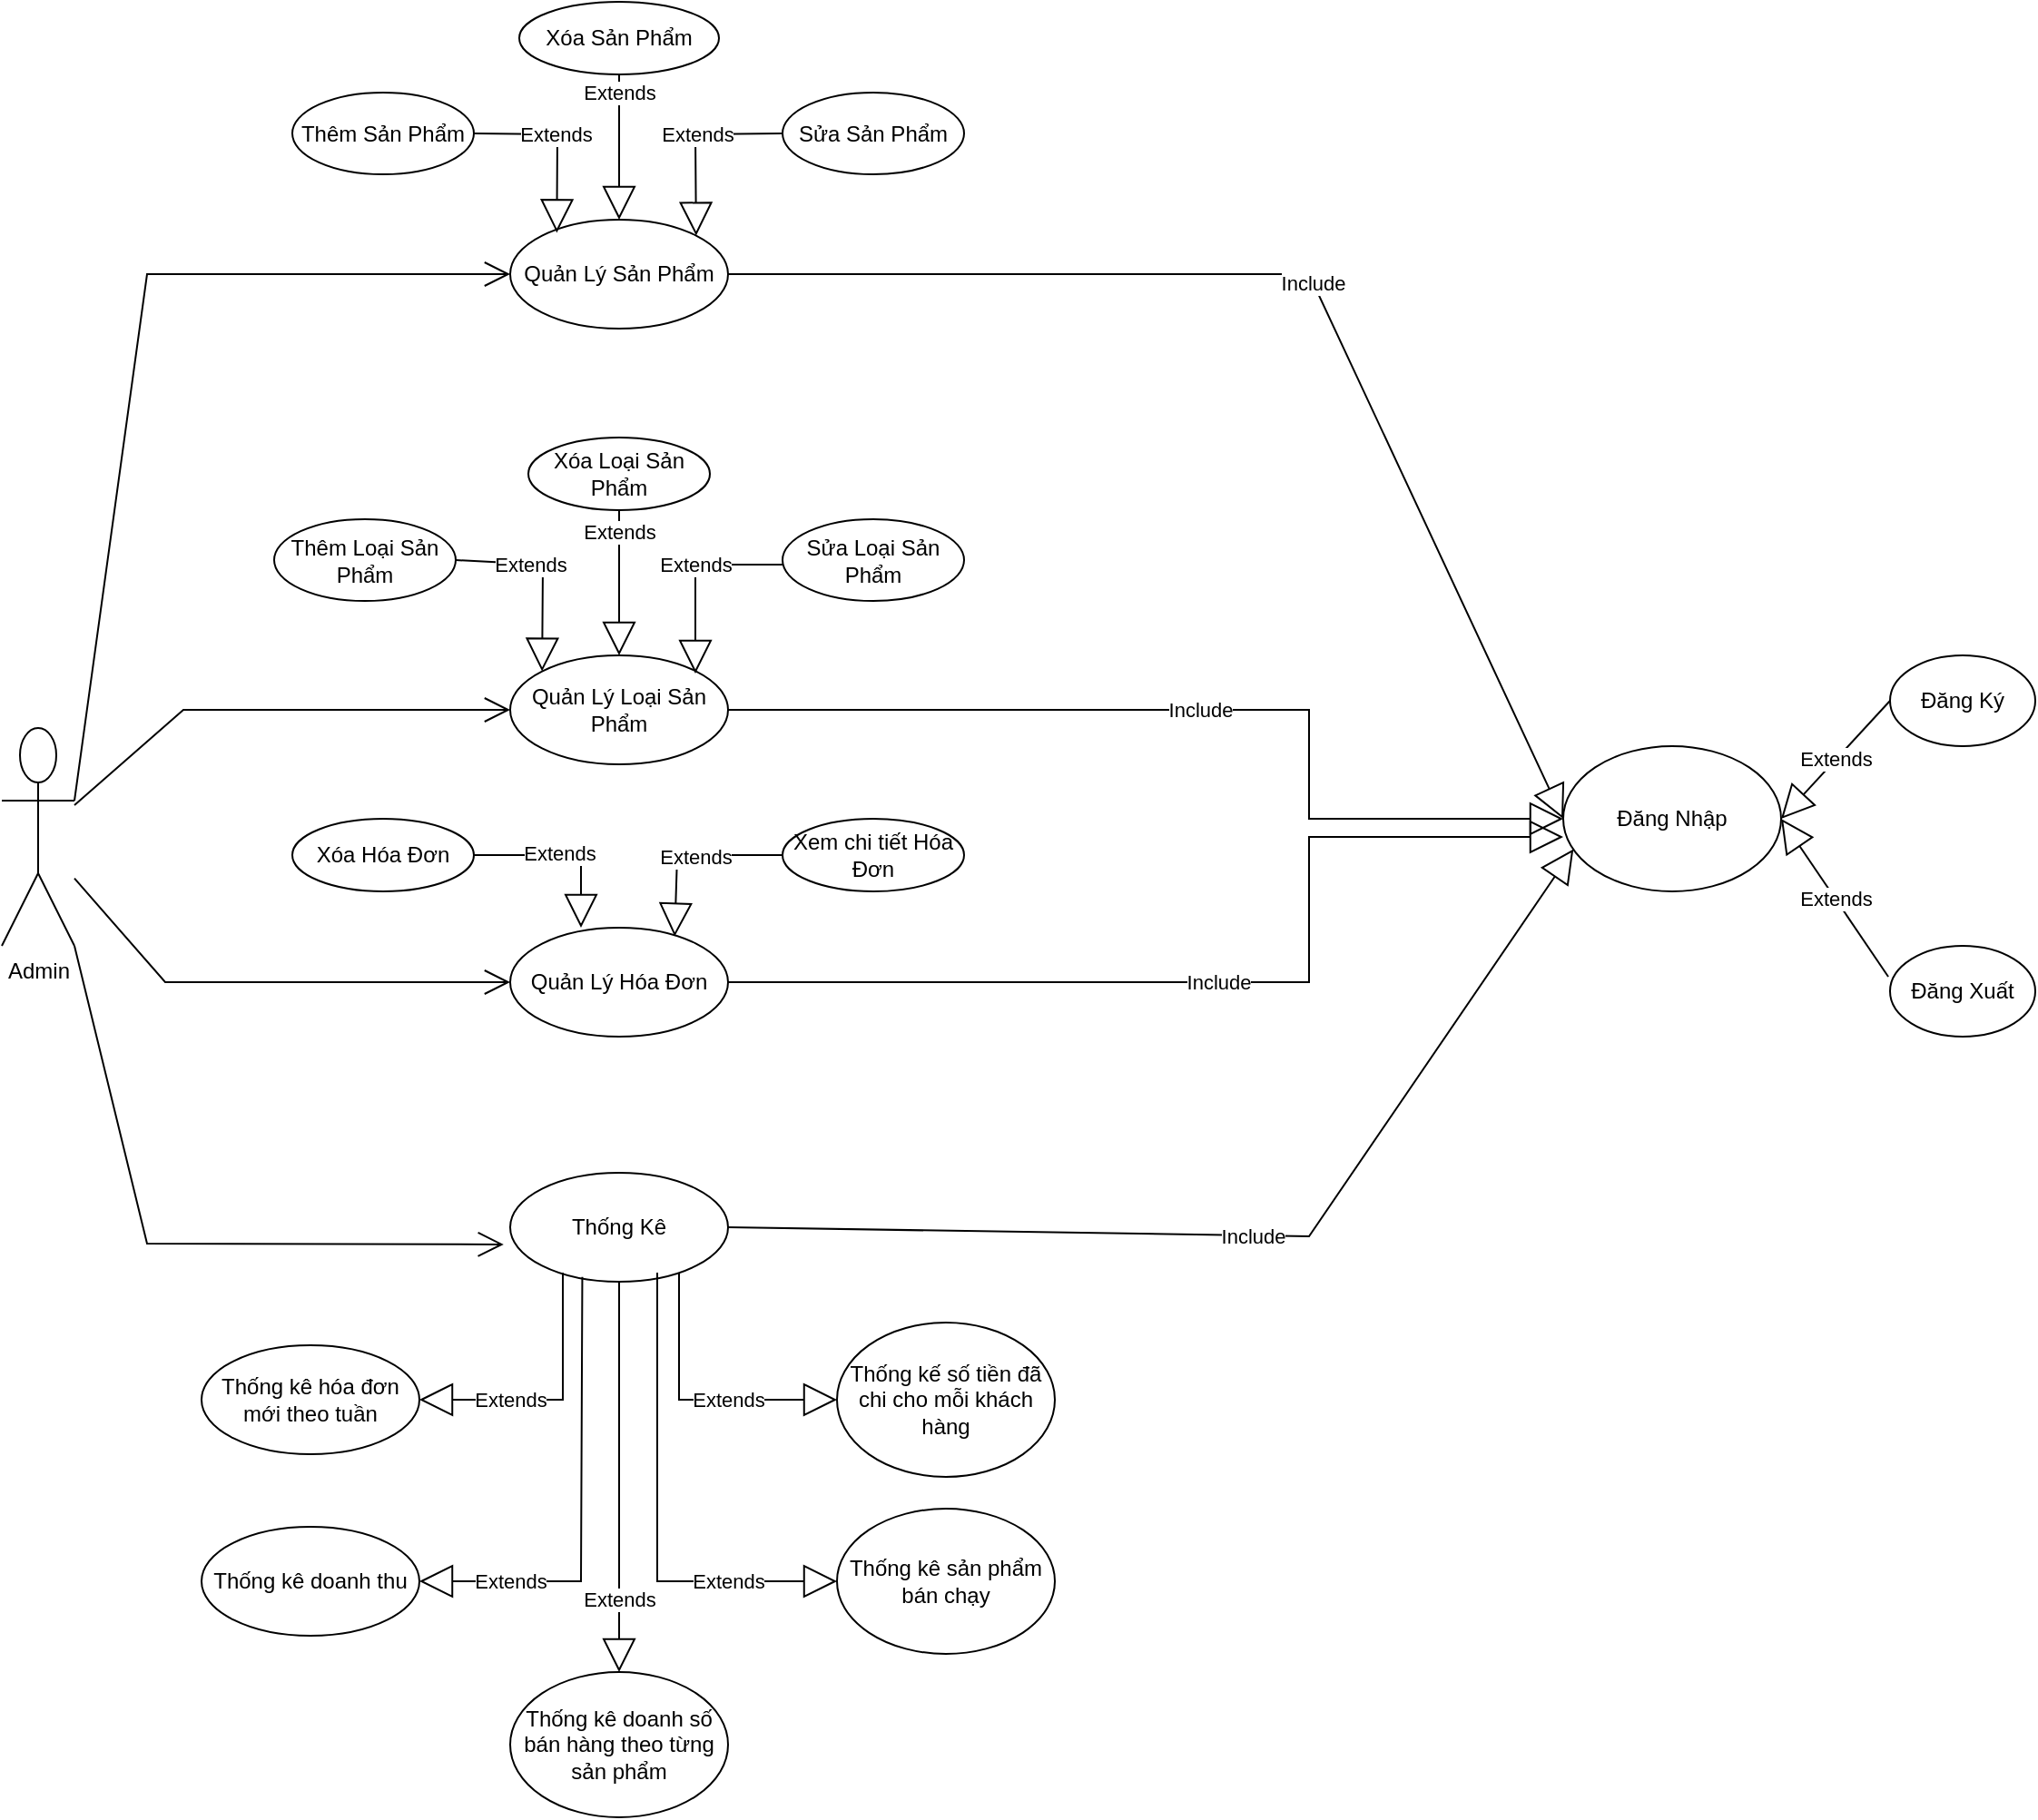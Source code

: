 <mxfile version="15.9.4" type="github" pages="2">
  <diagram id="HaQmwH3HXjexHFU-qfym" name="Admin">
    <mxGraphModel dx="2415" dy="2344" grid="1" gridSize="10" guides="1" tooltips="1" connect="1" arrows="1" fold="1" page="1" pageScale="1" pageWidth="827" pageHeight="1169" math="0" shadow="0">
      <root>
        <mxCell id="0" />
        <mxCell id="1" parent="0" />
        <mxCell id="2sSeKBzKPZfeEy6mwuEM-1" value="Admin" style="shape=umlActor;verticalLabelPosition=bottom;verticalAlign=top;html=1;outlineConnect=0;" vertex="1" parent="1">
          <mxGeometry x="50" y="290" width="40" height="120" as="geometry" />
        </mxCell>
        <mxCell id="2sSeKBzKPZfeEy6mwuEM-2" value="Quản Lý Sản Phẩm" style="ellipse;whiteSpace=wrap;html=1;" vertex="1" parent="1">
          <mxGeometry x="330" y="10" width="120" height="60" as="geometry" />
        </mxCell>
        <mxCell id="2sSeKBzKPZfeEy6mwuEM-3" value="Xóa Sản Phẩm" style="ellipse;whiteSpace=wrap;html=1;" vertex="1" parent="1">
          <mxGeometry x="335" y="-110" width="110" height="40" as="geometry" />
        </mxCell>
        <mxCell id="2sSeKBzKPZfeEy6mwuEM-4" value="Extends" style="endArrow=block;endSize=16;endFill=0;html=1;rounded=0;exitX=0.5;exitY=1;exitDx=0;exitDy=0;entryX=0.5;entryY=0;entryDx=0;entryDy=0;" edge="1" parent="1" source="2sSeKBzKPZfeEy6mwuEM-3" target="2sSeKBzKPZfeEy6mwuEM-2">
          <mxGeometry x="-0.75" width="160" relative="1" as="geometry">
            <mxPoint x="460" y="110" as="sourcePoint" />
            <mxPoint x="620" y="110" as="targetPoint" />
            <mxPoint as="offset" />
          </mxGeometry>
        </mxCell>
        <mxCell id="2sSeKBzKPZfeEy6mwuEM-5" value="Quản Lý Loại Sản Phẩm" style="ellipse;whiteSpace=wrap;html=1;" vertex="1" parent="1">
          <mxGeometry x="330" y="250" width="120" height="60" as="geometry" />
        </mxCell>
        <mxCell id="2sSeKBzKPZfeEy6mwuEM-6" value="Sửa Loại Sản Phẩm" style="ellipse;whiteSpace=wrap;html=1;" vertex="1" parent="1">
          <mxGeometry x="480" y="175" width="100" height="45" as="geometry" />
        </mxCell>
        <mxCell id="2sSeKBzKPZfeEy6mwuEM-7" value="Extends" style="endArrow=block;endSize=16;endFill=0;html=1;rounded=0;" edge="1" parent="1">
          <mxGeometry x="-0.111" width="160" relative="1" as="geometry">
            <mxPoint x="480" y="200" as="sourcePoint" />
            <mxPoint x="432" y="260" as="targetPoint" />
            <Array as="points">
              <mxPoint x="432" y="200" />
            </Array>
            <mxPoint as="offset" />
          </mxGeometry>
        </mxCell>
        <mxCell id="2sSeKBzKPZfeEy6mwuEM-8" value="Thêm Loại Sản Phẩm" style="ellipse;whiteSpace=wrap;html=1;" vertex="1" parent="1">
          <mxGeometry x="200" y="175" width="100" height="45" as="geometry" />
        </mxCell>
        <mxCell id="2sSeKBzKPZfeEy6mwuEM-9" value="Extends" style="endArrow=block;endSize=16;endFill=0;html=1;rounded=0;exitX=1;exitY=0.5;exitDx=0;exitDy=0;entryX=0;entryY=0;entryDx=0;entryDy=0;" edge="1" parent="1" source="2sSeKBzKPZfeEy6mwuEM-8" target="2sSeKBzKPZfeEy6mwuEM-5">
          <mxGeometry x="-0.223" width="160" relative="1" as="geometry">
            <mxPoint x="460" y="350" as="sourcePoint" />
            <mxPoint x="347.574" y="261.716" as="targetPoint" />
            <Array as="points">
              <mxPoint x="348" y="200" />
            </Array>
            <mxPoint as="offset" />
          </mxGeometry>
        </mxCell>
        <mxCell id="2sSeKBzKPZfeEy6mwuEM-10" value="Xóa Loại Sản Phẩm" style="ellipse;whiteSpace=wrap;html=1;" vertex="1" parent="1">
          <mxGeometry x="340" y="130" width="100" height="40" as="geometry" />
        </mxCell>
        <mxCell id="2sSeKBzKPZfeEy6mwuEM-11" value="Extends" style="endArrow=block;endSize=16;endFill=0;html=1;rounded=0;exitX=0.5;exitY=1;exitDx=0;exitDy=0;" edge="1" parent="1" source="2sSeKBzKPZfeEy6mwuEM-10">
          <mxGeometry x="-0.714" width="160" relative="1" as="geometry">
            <mxPoint x="460" y="400" as="sourcePoint" />
            <mxPoint x="390" y="250" as="targetPoint" />
            <mxPoint as="offset" />
          </mxGeometry>
        </mxCell>
        <mxCell id="2sSeKBzKPZfeEy6mwuEM-12" value="Extends" style="endArrow=block;endSize=16;endFill=0;html=1;rounded=0;exitX=1;exitY=0.5;exitDx=0;exitDy=0;entryX=0.214;entryY=0.12;entryDx=0;entryDy=0;entryPerimeter=0;" edge="1" parent="1" source="2sSeKBzKPZfeEy6mwuEM-13" target="2sSeKBzKPZfeEy6mwuEM-2">
          <mxGeometry x="-0.088" width="160" relative="1" as="geometry">
            <mxPoint x="460" y="105" as="sourcePoint" />
            <mxPoint x="347.574" y="13.787" as="targetPoint" />
            <Array as="points">
              <mxPoint x="356" y="-37" />
            </Array>
            <mxPoint as="offset" />
          </mxGeometry>
        </mxCell>
        <mxCell id="2sSeKBzKPZfeEy6mwuEM-13" value="Thêm Sản Phẩm" style="ellipse;whiteSpace=wrap;html=1;" vertex="1" parent="1">
          <mxGeometry x="210" y="-60" width="100" height="45" as="geometry" />
        </mxCell>
        <mxCell id="2sSeKBzKPZfeEy6mwuEM-14" value="Extends" style="endArrow=block;endSize=16;endFill=0;html=1;rounded=0;entryX=1;entryY=0;entryDx=0;entryDy=0;exitX=0;exitY=0.5;exitDx=0;exitDy=0;" edge="1" parent="1" source="2sSeKBzKPZfeEy6mwuEM-15" target="2sSeKBzKPZfeEy6mwuEM-2">
          <mxGeometry x="-0.083" width="160" relative="1" as="geometry">
            <mxPoint x="508" y="-25" as="sourcePoint" />
            <mxPoint x="440" y="35" as="targetPoint" />
            <Array as="points">
              <mxPoint x="432" y="-37" />
            </Array>
            <mxPoint as="offset" />
          </mxGeometry>
        </mxCell>
        <mxCell id="2sSeKBzKPZfeEy6mwuEM-15" value="Sửa Sản Phẩm" style="ellipse;whiteSpace=wrap;html=1;" vertex="1" parent="1">
          <mxGeometry x="480" y="-60" width="100" height="45" as="geometry" />
        </mxCell>
        <mxCell id="2sSeKBzKPZfeEy6mwuEM-16" value="Quản Lý Hóa Đơn" style="ellipse;whiteSpace=wrap;html=1;" vertex="1" parent="1">
          <mxGeometry x="330" y="400" width="120" height="60" as="geometry" />
        </mxCell>
        <mxCell id="2sSeKBzKPZfeEy6mwuEM-17" value="Xóa Hóa Đơn" style="ellipse;whiteSpace=wrap;html=1;" vertex="1" parent="1">
          <mxGeometry x="210" y="340" width="100" height="40" as="geometry" />
        </mxCell>
        <mxCell id="2sSeKBzKPZfeEy6mwuEM-18" value="Extends" style="endArrow=block;endSize=16;endFill=0;html=1;rounded=0;exitX=1;exitY=0.5;exitDx=0;exitDy=0;" edge="1" parent="1" source="2sSeKBzKPZfeEy6mwuEM-17">
          <mxGeometry x="-0.064" y="1" width="160" relative="1" as="geometry">
            <mxPoint x="320" y="350" as="sourcePoint" />
            <mxPoint x="369" y="400" as="targetPoint" />
            <Array as="points">
              <mxPoint x="369" y="360" />
            </Array>
            <mxPoint as="offset" />
          </mxGeometry>
        </mxCell>
        <mxCell id="2sSeKBzKPZfeEy6mwuEM-19" value="Xem chi tiết Hóa Đơn" style="ellipse;whiteSpace=wrap;html=1;" vertex="1" parent="1">
          <mxGeometry x="480" y="340" width="100" height="40" as="geometry" />
        </mxCell>
        <mxCell id="2sSeKBzKPZfeEy6mwuEM-20" value="Extends" style="endArrow=block;endSize=16;endFill=0;html=1;rounded=0;entryX=0.755;entryY=0.08;entryDx=0;entryDy=0;entryPerimeter=0;exitX=0;exitY=0.5;exitDx=0;exitDy=0;" edge="1" parent="1" source="2sSeKBzKPZfeEy6mwuEM-19" target="2sSeKBzKPZfeEy6mwuEM-16">
          <mxGeometry x="-0.064" y="1" width="160" relative="1" as="geometry">
            <mxPoint x="345" y="370" as="sourcePoint" />
            <mxPoint x="379" y="413.9" as="targetPoint" />
            <Array as="points">
              <mxPoint x="422" y="360" />
            </Array>
            <mxPoint as="offset" />
          </mxGeometry>
        </mxCell>
        <mxCell id="2sSeKBzKPZfeEy6mwuEM-21" value="Thống Kê" style="ellipse;whiteSpace=wrap;html=1;" vertex="1" parent="1">
          <mxGeometry x="330" y="535" width="120" height="60" as="geometry" />
        </mxCell>
        <mxCell id="2sSeKBzKPZfeEy6mwuEM-22" value="Thống kê hóa đơn mới theo tuần" style="ellipse;whiteSpace=wrap;html=1;" vertex="1" parent="1">
          <mxGeometry x="160" y="630" width="120" height="60" as="geometry" />
        </mxCell>
        <mxCell id="2sSeKBzKPZfeEy6mwuEM-23" value="Thống kê doanh thu" style="ellipse;whiteSpace=wrap;html=1;" vertex="1" parent="1">
          <mxGeometry x="160" y="730" width="120" height="60" as="geometry" />
        </mxCell>
        <mxCell id="2sSeKBzKPZfeEy6mwuEM-24" value="Thống kê doanh số bán hàng theo từng sản phẩm" style="ellipse;whiteSpace=wrap;html=1;" vertex="1" parent="1">
          <mxGeometry x="330" y="810" width="120" height="80" as="geometry" />
        </mxCell>
        <mxCell id="2sSeKBzKPZfeEy6mwuEM-25" value="Thống kế số tiền đã chi cho mỗi khách hàng" style="ellipse;whiteSpace=wrap;html=1;" vertex="1" parent="1">
          <mxGeometry x="510" y="617.5" width="120" height="85" as="geometry" />
        </mxCell>
        <mxCell id="2sSeKBzKPZfeEy6mwuEM-26" value="Thống kê sản phẩm bán chạy" style="ellipse;whiteSpace=wrap;html=1;" vertex="1" parent="1">
          <mxGeometry x="510" y="720" width="120" height="80" as="geometry" />
        </mxCell>
        <mxCell id="2sSeKBzKPZfeEy6mwuEM-27" value="Extends" style="endArrow=block;endSize=16;endFill=0;html=1;rounded=0;entryX=1;entryY=0.5;entryDx=0;entryDy=0;" edge="1" parent="1" target="2sSeKBzKPZfeEy6mwuEM-22">
          <mxGeometry x="0.329" width="160" relative="1" as="geometry">
            <mxPoint x="359" y="590" as="sourcePoint" />
            <mxPoint x="359" y="657.5" as="targetPoint" />
            <Array as="points">
              <mxPoint x="359" y="660" />
            </Array>
            <mxPoint as="offset" />
          </mxGeometry>
        </mxCell>
        <mxCell id="2sSeKBzKPZfeEy6mwuEM-28" value="Extends" style="endArrow=block;endSize=16;endFill=0;html=1;rounded=0;entryX=1;entryY=0.5;entryDx=0;entryDy=0;exitX=0.331;exitY=0.956;exitDx=0;exitDy=0;exitPerimeter=0;" edge="1" parent="1" source="2sSeKBzKPZfeEy6mwuEM-21" target="2sSeKBzKPZfeEy6mwuEM-23">
          <mxGeometry x="0.61" width="160" relative="1" as="geometry">
            <mxPoint x="370" y="600" as="sourcePoint" />
            <mxPoint x="290" y="670" as="targetPoint" />
            <Array as="points">
              <mxPoint x="369" y="760" />
            </Array>
            <mxPoint as="offset" />
          </mxGeometry>
        </mxCell>
        <mxCell id="2sSeKBzKPZfeEy6mwuEM-29" value="Extends" style="endArrow=block;endSize=16;endFill=0;html=1;rounded=0;entryX=0;entryY=0.5;entryDx=0;entryDy=0;" edge="1" parent="1" target="2sSeKBzKPZfeEy6mwuEM-25">
          <mxGeometry x="0.236" width="160" relative="1" as="geometry">
            <mxPoint x="423" y="590" as="sourcePoint" />
            <mxPoint x="290" y="670" as="targetPoint" />
            <Array as="points">
              <mxPoint x="423" y="660" />
            </Array>
            <mxPoint as="offset" />
          </mxGeometry>
        </mxCell>
        <mxCell id="2sSeKBzKPZfeEy6mwuEM-30" value="Extends" style="endArrow=block;endSize=16;endFill=0;html=1;rounded=0;entryX=0;entryY=0.5;entryDx=0;entryDy=0;" edge="1" parent="1" target="2sSeKBzKPZfeEy6mwuEM-26">
          <mxGeometry x="0.554" width="160" relative="1" as="geometry">
            <mxPoint x="411" y="590" as="sourcePoint" />
            <mxPoint x="520" y="670" as="targetPoint" />
            <Array as="points">
              <mxPoint x="411" y="760" />
            </Array>
            <mxPoint as="offset" />
          </mxGeometry>
        </mxCell>
        <mxCell id="2sSeKBzKPZfeEy6mwuEM-31" value="Extends" style="endArrow=block;endSize=16;endFill=0;html=1;rounded=0;exitX=0.5;exitY=1;exitDx=0;exitDy=0;entryX=0.5;entryY=0;entryDx=0;entryDy=0;" edge="1" parent="1" source="2sSeKBzKPZfeEy6mwuEM-21" target="2sSeKBzKPZfeEy6mwuEM-24">
          <mxGeometry x="0.628" width="160" relative="1" as="geometry">
            <mxPoint x="450" y="760" as="sourcePoint" />
            <mxPoint x="391.84" y="805.68" as="targetPoint" />
            <mxPoint as="offset" />
          </mxGeometry>
        </mxCell>
        <mxCell id="2sSeKBzKPZfeEy6mwuEM-32" value="Đăng Nhập" style="ellipse;whiteSpace=wrap;html=1;" vertex="1" parent="1">
          <mxGeometry x="910" y="300" width="120" height="80" as="geometry" />
        </mxCell>
        <mxCell id="2sSeKBzKPZfeEy6mwuEM-33" value="Đăng Ký" style="ellipse;whiteSpace=wrap;html=1;" vertex="1" parent="1">
          <mxGeometry x="1090" y="250" width="80" height="50" as="geometry" />
        </mxCell>
        <mxCell id="2sSeKBzKPZfeEy6mwuEM-34" value="Đăng Xuất" style="ellipse;whiteSpace=wrap;html=1;" vertex="1" parent="1">
          <mxGeometry x="1090" y="410" width="80" height="50" as="geometry" />
        </mxCell>
        <mxCell id="2sSeKBzKPZfeEy6mwuEM-35" value="Include" style="endArrow=block;endSize=16;endFill=0;html=1;rounded=0;exitX=1;exitY=0.5;exitDx=0;exitDy=0;entryX=0;entryY=0.5;entryDx=0;entryDy=0;" edge="1" parent="1" source="2sSeKBzKPZfeEy6mwuEM-5" target="2sSeKBzKPZfeEy6mwuEM-32">
          <mxGeometry width="160" relative="1" as="geometry">
            <mxPoint x="460" y="330" as="sourcePoint" />
            <mxPoint x="890" y="280" as="targetPoint" />
            <Array as="points">
              <mxPoint x="770" y="280" />
              <mxPoint x="770" y="340" />
            </Array>
          </mxGeometry>
        </mxCell>
        <mxCell id="2sSeKBzKPZfeEy6mwuEM-36" value="Include" style="endArrow=block;endSize=16;endFill=0;html=1;rounded=0;exitX=1;exitY=0.5;exitDx=0;exitDy=0;" edge="1" parent="1">
          <mxGeometry width="160" relative="1" as="geometry">
            <mxPoint x="450" y="40" as="sourcePoint" />
            <mxPoint x="910" y="340" as="targetPoint" />
            <Array as="points">
              <mxPoint x="770" y="40" />
            </Array>
          </mxGeometry>
        </mxCell>
        <mxCell id="2sSeKBzKPZfeEy6mwuEM-37" value="Include" style="endArrow=block;endSize=16;endFill=0;html=1;rounded=0;exitX=1;exitY=0.5;exitDx=0;exitDy=0;" edge="1" parent="1" source="2sSeKBzKPZfeEy6mwuEM-16">
          <mxGeometry width="160" relative="1" as="geometry">
            <mxPoint x="460" y="290" as="sourcePoint" />
            <mxPoint x="910" y="350" as="targetPoint" />
            <Array as="points">
              <mxPoint x="770" y="430" />
              <mxPoint x="770" y="350" />
            </Array>
          </mxGeometry>
        </mxCell>
        <mxCell id="2sSeKBzKPZfeEy6mwuEM-38" value="Include" style="endArrow=block;endSize=16;endFill=0;html=1;rounded=0;exitX=1;exitY=0.5;exitDx=0;exitDy=0;entryX=0.047;entryY=0.71;entryDx=0;entryDy=0;entryPerimeter=0;" edge="1" parent="1" source="2sSeKBzKPZfeEy6mwuEM-21" target="2sSeKBzKPZfeEy6mwuEM-32">
          <mxGeometry width="160" relative="1" as="geometry">
            <mxPoint x="460" y="50" as="sourcePoint" />
            <mxPoint x="920" y="350" as="targetPoint" />
            <Array as="points">
              <mxPoint x="770" y="570" />
            </Array>
          </mxGeometry>
        </mxCell>
        <mxCell id="2sSeKBzKPZfeEy6mwuEM-39" value="Extends" style="endArrow=block;endSize=16;endFill=0;html=1;rounded=0;exitX=0;exitY=0.5;exitDx=0;exitDy=0;entryX=1;entryY=0.5;entryDx=0;entryDy=0;entryPerimeter=0;" edge="1" parent="1" source="2sSeKBzKPZfeEy6mwuEM-33" target="2sSeKBzKPZfeEy6mwuEM-32">
          <mxGeometry width="160" relative="1" as="geometry">
            <mxPoint x="460" y="740" as="sourcePoint" />
            <mxPoint x="620" y="740" as="targetPoint" />
          </mxGeometry>
        </mxCell>
        <mxCell id="2sSeKBzKPZfeEy6mwuEM-40" value="Extends" style="endArrow=block;endSize=16;endFill=0;html=1;rounded=0;exitX=-0.012;exitY=0.34;exitDx=0;exitDy=0;entryX=1;entryY=0.5;entryDx=0;entryDy=0;exitPerimeter=0;" edge="1" parent="1" source="2sSeKBzKPZfeEy6mwuEM-34" target="2sSeKBzKPZfeEy6mwuEM-32">
          <mxGeometry width="160" relative="1" as="geometry">
            <mxPoint x="1100" y="285" as="sourcePoint" />
            <mxPoint x="1040" y="350" as="targetPoint" />
          </mxGeometry>
        </mxCell>
        <mxCell id="2sSeKBzKPZfeEy6mwuEM-41" value="" style="endArrow=open;endFill=1;endSize=12;html=1;rounded=0;entryX=0;entryY=0.5;entryDx=0;entryDy=0;" edge="1" parent="1" source="2sSeKBzKPZfeEy6mwuEM-1" target="2sSeKBzKPZfeEy6mwuEM-16">
          <mxGeometry width="160" relative="1" as="geometry">
            <mxPoint x="450" y="500" as="sourcePoint" />
            <mxPoint x="610" y="500" as="targetPoint" />
            <Array as="points">
              <mxPoint x="140" y="430" />
            </Array>
          </mxGeometry>
        </mxCell>
        <mxCell id="2sSeKBzKPZfeEy6mwuEM-42" value="" style="endArrow=open;endFill=1;endSize=12;html=1;rounded=0;entryX=0;entryY=0.5;entryDx=0;entryDy=0;" edge="1" parent="1" source="2sSeKBzKPZfeEy6mwuEM-1" target="2sSeKBzKPZfeEy6mwuEM-5">
          <mxGeometry width="160" relative="1" as="geometry">
            <mxPoint x="140" y="340" as="sourcePoint" />
            <mxPoint x="340" y="440.0" as="targetPoint" />
            <Array as="points">
              <mxPoint x="150" y="280" />
            </Array>
          </mxGeometry>
        </mxCell>
        <mxCell id="2sSeKBzKPZfeEy6mwuEM-43" value="" style="endArrow=open;endFill=1;endSize=12;html=1;rounded=0;entryX=0;entryY=0.5;entryDx=0;entryDy=0;" edge="1" parent="1" target="2sSeKBzKPZfeEy6mwuEM-2">
          <mxGeometry width="160" relative="1" as="geometry">
            <mxPoint x="90" y="330" as="sourcePoint" />
            <mxPoint x="340" y="290" as="targetPoint" />
            <Array as="points">
              <mxPoint x="130" y="40" />
            </Array>
          </mxGeometry>
        </mxCell>
        <mxCell id="2sSeKBzKPZfeEy6mwuEM-44" value="" style="endArrow=open;endFill=1;endSize=12;html=1;rounded=0;entryX=-0.03;entryY=0.658;entryDx=0;entryDy=0;exitX=1;exitY=1;exitDx=0;exitDy=0;exitPerimeter=0;entryPerimeter=0;" edge="1" parent="1" source="2sSeKBzKPZfeEy6mwuEM-1" target="2sSeKBzKPZfeEy6mwuEM-21">
          <mxGeometry width="160" relative="1" as="geometry">
            <mxPoint x="100" y="340" as="sourcePoint" />
            <mxPoint x="340" y="50" as="targetPoint" />
            <Array as="points">
              <mxPoint x="130" y="574" />
            </Array>
          </mxGeometry>
        </mxCell>
      </root>
    </mxGraphModel>
  </diagram>
  <diagram id="tFsubV8nG7XR1WXdBprO" name="User">
    <mxGraphModel dx="782" dy="436" grid="1" gridSize="10" guides="1" tooltips="1" connect="1" arrows="1" fold="1" page="1" pageScale="1" pageWidth="827" pageHeight="1169" math="0" shadow="0">
      <root>
        <mxCell id="M_7yzRCeP24yzsqzJ35s-0" />
        <mxCell id="M_7yzRCeP24yzsqzJ35s-1" parent="M_7yzRCeP24yzsqzJ35s-0" />
        <mxCell id="M_7yzRCeP24yzsqzJ35s-2" value="User" style="shape=umlActor;verticalLabelPosition=bottom;verticalAlign=top;html=1;outlineConnect=0;" vertex="1" parent="M_7yzRCeP24yzsqzJ35s-1">
          <mxGeometry x="20" y="210" width="50" height="160" as="geometry" />
        </mxCell>
        <mxCell id="M_7yzRCeP24yzsqzJ35s-3" value="Đăng nhập" style="ellipse;whiteSpace=wrap;html=1;" vertex="1" parent="M_7yzRCeP24yzsqzJ35s-1">
          <mxGeometry x="810" y="270" width="70" height="50" as="geometry" />
        </mxCell>
        <mxCell id="M_7yzRCeP24yzsqzJ35s-4" value="Đăng ký" style="ellipse;whiteSpace=wrap;html=1;" vertex="1" parent="M_7yzRCeP24yzsqzJ35s-1">
          <mxGeometry x="930" y="230" width="70" height="50" as="geometry" />
        </mxCell>
        <mxCell id="M_7yzRCeP24yzsqzJ35s-5" value="" style="endArrow=classic;html=1;rounded=0;dashed=1;entryX=1;entryY=0;entryDx=0;entryDy=0;exitX=-0.01;exitY=0.667;exitDx=0;exitDy=0;exitPerimeter=0;" edge="1" parent="M_7yzRCeP24yzsqzJ35s-1" source="M_7yzRCeP24yzsqzJ35s-4" target="M_7yzRCeP24yzsqzJ35s-3">
          <mxGeometry width="50" height="50" relative="1" as="geometry">
            <mxPoint x="1060" y="420" as="sourcePoint" />
            <mxPoint x="1110" y="370" as="targetPoint" />
          </mxGeometry>
        </mxCell>
        <mxCell id="M_7yzRCeP24yzsqzJ35s-6" value="&amp;lt;&amp;lt;extend&amp;gt;&amp;gt;" style="text;html=1;strokeColor=none;fillColor=none;align=center;verticalAlign=middle;whiteSpace=wrap;rounded=0;" vertex="1" parent="M_7yzRCeP24yzsqzJ35s-1">
          <mxGeometry x="870" y="240" width="50" height="30" as="geometry" />
        </mxCell>
        <mxCell id="M_7yzRCeP24yzsqzJ35s-7" value="Tìm kiếm sản phẩm" style="ellipse;whiteSpace=wrap;html=1;" vertex="1" parent="M_7yzRCeP24yzsqzJ35s-1">
          <mxGeometry x="210" y="70" width="70" height="50" as="geometry" />
        </mxCell>
        <mxCell id="M_7yzRCeP24yzsqzJ35s-8" value="Đăng xuất" style="ellipse;whiteSpace=wrap;html=1;" vertex="1" parent="M_7yzRCeP24yzsqzJ35s-1">
          <mxGeometry x="870" y="360" width="70" height="50" as="geometry" />
        </mxCell>
        <mxCell id="M_7yzRCeP24yzsqzJ35s-9" value="" style="endArrow=classic;html=1;rounded=0;dashed=1;exitX=0;exitY=0;exitDx=0;exitDy=0;entryX=0.733;entryY=1.013;entryDx=0;entryDy=0;entryPerimeter=0;" edge="1" parent="M_7yzRCeP24yzsqzJ35s-1" source="M_7yzRCeP24yzsqzJ35s-8" target="M_7yzRCeP24yzsqzJ35s-3">
          <mxGeometry width="50" height="50" relative="1" as="geometry">
            <mxPoint x="520" y="290" as="sourcePoint" />
            <mxPoint x="570" y="240" as="targetPoint" />
          </mxGeometry>
        </mxCell>
        <mxCell id="M_7yzRCeP24yzsqzJ35s-10" value="&amp;lt;&amp;lt;extend&amp;gt;&amp;gt;" style="text;html=1;strokeColor=none;fillColor=none;align=center;verticalAlign=middle;whiteSpace=wrap;rounded=0;" vertex="1" parent="M_7yzRCeP24yzsqzJ35s-1">
          <mxGeometry x="880" y="320" width="50" height="30" as="geometry" />
        </mxCell>
        <mxCell id="M_7yzRCeP24yzsqzJ35s-11" value="Tìm kiếm cơ bản" style="ellipse;whiteSpace=wrap;html=1;" vertex="1" parent="M_7yzRCeP24yzsqzJ35s-1">
          <mxGeometry x="100" y="10" width="80" height="50" as="geometry" />
        </mxCell>
        <mxCell id="M_7yzRCeP24yzsqzJ35s-12" value="Tìm kiếm nâng cao" style="ellipse;whiteSpace=wrap;html=1;" vertex="1" parent="M_7yzRCeP24yzsqzJ35s-1">
          <mxGeometry x="300" y="10" width="70" height="50" as="geometry" />
        </mxCell>
        <mxCell id="M_7yzRCeP24yzsqzJ35s-13" value="" style="endArrow=classic;html=1;rounded=0;dashed=1;entryX=1;entryY=0;entryDx=0;entryDy=0;exitX=0;exitY=1;exitDx=0;exitDy=0;" edge="1" parent="M_7yzRCeP24yzsqzJ35s-1" source="M_7yzRCeP24yzsqzJ35s-12" target="M_7yzRCeP24yzsqzJ35s-7">
          <mxGeometry width="50" height="50" relative="1" as="geometry">
            <mxPoint x="490" y="240" as="sourcePoint" />
            <mxPoint x="540" y="190" as="targetPoint" />
          </mxGeometry>
        </mxCell>
        <mxCell id="M_7yzRCeP24yzsqzJ35s-14" value="" style="endArrow=classic;html=1;rounded=0;dashed=1;entryX=0.286;entryY=0.027;entryDx=0;entryDy=0;exitX=0.975;exitY=0.773;exitDx=0;exitDy=0;exitPerimeter=0;entryPerimeter=0;" edge="1" parent="M_7yzRCeP24yzsqzJ35s-1" source="M_7yzRCeP24yzsqzJ35s-11" target="M_7yzRCeP24yzsqzJ35s-7">
          <mxGeometry width="50" height="50" relative="1" as="geometry">
            <mxPoint x="340" y="135" as="sourcePoint" />
            <mxPoint x="279.749" y="122.678" as="targetPoint" />
          </mxGeometry>
        </mxCell>
        <mxCell id="M_7yzRCeP24yzsqzJ35s-15" value="&amp;lt;&amp;lt;extend&amp;gt;&amp;gt;" style="text;html=1;strokeColor=none;fillColor=none;align=center;verticalAlign=middle;whiteSpace=wrap;rounded=0;" vertex="1" parent="M_7yzRCeP24yzsqzJ35s-1">
          <mxGeometry x="190" y="30" width="50" height="30" as="geometry" />
        </mxCell>
        <mxCell id="M_7yzRCeP24yzsqzJ35s-16" value="&amp;lt;&amp;lt;extend&amp;gt;&amp;gt;" style="text;html=1;strokeColor=none;fillColor=none;align=center;verticalAlign=middle;whiteSpace=wrap;rounded=0;" vertex="1" parent="M_7yzRCeP24yzsqzJ35s-1">
          <mxGeometry x="250" y="40" width="50" height="30" as="geometry" />
        </mxCell>
        <mxCell id="M_7yzRCeP24yzsqzJ35s-17" value="Quản lý giỏ hàng" style="ellipse;whiteSpace=wrap;html=1;" vertex="1" parent="M_7yzRCeP24yzsqzJ35s-1">
          <mxGeometry x="200" y="140" width="70" height="50" as="geometry" />
        </mxCell>
        <mxCell id="M_7yzRCeP24yzsqzJ35s-18" value="Thêm giỏ hàng" style="ellipse;whiteSpace=wrap;html=1;" vertex="1" parent="M_7yzRCeP24yzsqzJ35s-1">
          <mxGeometry x="379" y="180" width="70" height="50" as="geometry" />
        </mxCell>
        <mxCell id="M_7yzRCeP24yzsqzJ35s-19" value="Sửa giỏ hàng" style="ellipse;whiteSpace=wrap;html=1;" vertex="1" parent="M_7yzRCeP24yzsqzJ35s-1">
          <mxGeometry x="290" y="240" width="70" height="50" as="geometry" />
        </mxCell>
        <mxCell id="M_7yzRCeP24yzsqzJ35s-20" value="Xóa giỏ hàng" style="ellipse;whiteSpace=wrap;html=1;" vertex="1" parent="M_7yzRCeP24yzsqzJ35s-1">
          <mxGeometry x="160" y="240" width="70" height="50" as="geometry" />
        </mxCell>
        <mxCell id="M_7yzRCeP24yzsqzJ35s-21" value="Xóa một sản phẩm" style="ellipse;whiteSpace=wrap;html=1;" vertex="1" parent="M_7yzRCeP24yzsqzJ35s-1">
          <mxGeometry x="110" y="320" width="80" height="50" as="geometry" />
        </mxCell>
        <mxCell id="M_7yzRCeP24yzsqzJ35s-22" value="Xóa toàn bộ" style="ellipse;whiteSpace=wrap;html=1;" vertex="1" parent="M_7yzRCeP24yzsqzJ35s-1">
          <mxGeometry x="220" y="310" width="70" height="50" as="geometry" />
        </mxCell>
        <mxCell id="M_7yzRCeP24yzsqzJ35s-23" value="" style="endArrow=classic;html=1;rounded=0;dashed=1;exitX=0;exitY=0.5;exitDx=0;exitDy=0;" edge="1" parent="M_7yzRCeP24yzsqzJ35s-1" source="M_7yzRCeP24yzsqzJ35s-18">
          <mxGeometry width="50" height="50" relative="1" as="geometry">
            <mxPoint x="490" y="240" as="sourcePoint" />
            <mxPoint x="270" y="170.0" as="targetPoint" />
          </mxGeometry>
        </mxCell>
        <mxCell id="M_7yzRCeP24yzsqzJ35s-24" value="" style="endArrow=classic;html=1;rounded=0;dashed=1;exitX=0.248;exitY=0.013;exitDx=0;exitDy=0;entryX=1;entryY=1;entryDx=0;entryDy=0;exitPerimeter=0;" edge="1" parent="M_7yzRCeP24yzsqzJ35s-1" source="M_7yzRCeP24yzsqzJ35s-19" target="M_7yzRCeP24yzsqzJ35s-17">
          <mxGeometry width="50" height="50" relative="1" as="geometry">
            <mxPoint x="389" y="215" as="sourcePoint" />
            <mxPoint x="281.33" y="184" as="targetPoint" />
          </mxGeometry>
        </mxCell>
        <mxCell id="M_7yzRCeP24yzsqzJ35s-25" value="" style="endArrow=classic;html=1;rounded=0;dashed=1;exitX=0.5;exitY=0;exitDx=0;exitDy=0;entryX=0.286;entryY=1.013;entryDx=0;entryDy=0;entryPerimeter=0;" edge="1" parent="M_7yzRCeP24yzsqzJ35s-1" source="M_7yzRCeP24yzsqzJ35s-20" target="M_7yzRCeP24yzsqzJ35s-17">
          <mxGeometry width="50" height="50" relative="1" as="geometry">
            <mxPoint x="317.36" y="250.65" as="sourcePoint" />
            <mxPoint x="269.749" y="192.678" as="targetPoint" />
          </mxGeometry>
        </mxCell>
        <mxCell id="M_7yzRCeP24yzsqzJ35s-26" value="" style="endArrow=classic;html=1;rounded=0;dashed=1;exitX=0;exitY=0;exitDx=0;exitDy=0;entryX=0.714;entryY=1.013;entryDx=0;entryDy=0;entryPerimeter=0;" edge="1" parent="M_7yzRCeP24yzsqzJ35s-1" source="M_7yzRCeP24yzsqzJ35s-22" target="M_7yzRCeP24yzsqzJ35s-20">
          <mxGeometry width="50" height="50" relative="1" as="geometry">
            <mxPoint x="205" y="250" as="sourcePoint" />
            <mxPoint x="230.02" y="200.65" as="targetPoint" />
          </mxGeometry>
        </mxCell>
        <mxCell id="M_7yzRCeP24yzsqzJ35s-27" value="" style="endArrow=classic;html=1;rounded=0;dashed=1;exitX=0.625;exitY=0.013;exitDx=0;exitDy=0;entryX=0.219;entryY=1.013;entryDx=0;entryDy=0;entryPerimeter=0;exitPerimeter=0;" edge="1" parent="M_7yzRCeP24yzsqzJ35s-1" source="M_7yzRCeP24yzsqzJ35s-21" target="M_7yzRCeP24yzsqzJ35s-20">
          <mxGeometry width="50" height="50" relative="1" as="geometry">
            <mxPoint x="240.251" y="327.322" as="sourcePoint" />
            <mxPoint x="219.98" y="300.65" as="targetPoint" />
          </mxGeometry>
        </mxCell>
        <mxCell id="M_7yzRCeP24yzsqzJ35s-28" value="&amp;lt;&amp;lt;extend&amp;gt;&amp;gt;" style="text;html=1;strokeColor=none;fillColor=none;align=center;verticalAlign=middle;whiteSpace=wrap;rounded=0;" vertex="1" parent="M_7yzRCeP24yzsqzJ35s-1">
          <mxGeometry x="300" y="180" width="50" height="30" as="geometry" />
        </mxCell>
        <mxCell id="M_7yzRCeP24yzsqzJ35s-29" value="&amp;lt;&amp;lt;extend&amp;gt;&amp;gt;" style="text;html=1;strokeColor=none;fillColor=none;align=center;verticalAlign=middle;whiteSpace=wrap;rounded=0;" vertex="1" parent="M_7yzRCeP24yzsqzJ35s-1">
          <mxGeometry x="250" y="210" width="50" height="30" as="geometry" />
        </mxCell>
        <mxCell id="M_7yzRCeP24yzsqzJ35s-30" value="&amp;lt;&amp;lt;extend&amp;gt;&amp;gt;" style="text;html=1;strokeColor=none;fillColor=none;align=center;verticalAlign=middle;whiteSpace=wrap;rounded=0;" vertex="1" parent="M_7yzRCeP24yzsqzJ35s-1">
          <mxGeometry x="150" y="200" width="50" height="30" as="geometry" />
        </mxCell>
        <mxCell id="M_7yzRCeP24yzsqzJ35s-31" value="&amp;lt;&amp;lt;extend&amp;gt;&amp;gt;" style="text;html=1;strokeColor=none;fillColor=none;align=center;verticalAlign=middle;whiteSpace=wrap;rounded=0;" vertex="1" parent="M_7yzRCeP24yzsqzJ35s-1">
          <mxGeometry x="110" y="290" width="50" height="30" as="geometry" />
        </mxCell>
        <mxCell id="M_7yzRCeP24yzsqzJ35s-32" value="&amp;lt;&amp;lt;extend&amp;gt;&amp;gt;" style="text;html=1;strokeColor=none;fillColor=none;align=center;verticalAlign=middle;whiteSpace=wrap;rounded=0;" vertex="1" parent="M_7yzRCeP24yzsqzJ35s-1">
          <mxGeometry x="220" y="280" width="50" height="30" as="geometry" />
        </mxCell>
        <mxCell id="M_7yzRCeP24yzsqzJ35s-33" value="" style="endArrow=none;html=1;rounded=0;exitX=1;exitY=0.333;exitDx=0;exitDy=0;exitPerimeter=0;entryX=0;entryY=0.5;entryDx=0;entryDy=0;" edge="1" parent="M_7yzRCeP24yzsqzJ35s-1" source="M_7yzRCeP24yzsqzJ35s-2" target="M_7yzRCeP24yzsqzJ35s-7">
          <mxGeometry width="50" height="50" relative="1" as="geometry">
            <mxPoint x="490" y="240" as="sourcePoint" />
            <mxPoint x="540" y="190" as="targetPoint" />
            <Array as="points">
              <mxPoint x="70" y="95" />
            </Array>
          </mxGeometry>
        </mxCell>
        <mxCell id="M_7yzRCeP24yzsqzJ35s-34" value="" style="endArrow=none;html=1;rounded=0;exitX=1;exitY=0.333;exitDx=0;exitDy=0;exitPerimeter=0;entryX=0;entryY=0.5;entryDx=0;entryDy=0;" edge="1" parent="M_7yzRCeP24yzsqzJ35s-1" source="M_7yzRCeP24yzsqzJ35s-2" target="M_7yzRCeP24yzsqzJ35s-17">
          <mxGeometry width="50" height="50" relative="1" as="geometry">
            <mxPoint x="370" y="240" as="sourcePoint" />
            <mxPoint x="420" y="190" as="targetPoint" />
          </mxGeometry>
        </mxCell>
        <mxCell id="M_7yzRCeP24yzsqzJ35s-35" value="" style="endArrow=classic;html=1;rounded=0;dashed=1;exitX=1;exitY=0.5;exitDx=0;exitDy=0;entryX=0.5;entryY=0;entryDx=0;entryDy=0;" edge="1" parent="M_7yzRCeP24yzsqzJ35s-1" source="M_7yzRCeP24yzsqzJ35s-17" target="M_7yzRCeP24yzsqzJ35s-3">
          <mxGeometry width="50" height="50" relative="1" as="geometry">
            <mxPoint x="570" y="240" as="sourcePoint" />
            <mxPoint x="620" y="190" as="targetPoint" />
            <Array as="points">
              <mxPoint x="845" y="165" />
            </Array>
          </mxGeometry>
        </mxCell>
        <mxCell id="M_7yzRCeP24yzsqzJ35s-36" value="&amp;lt;&amp;lt;include&amp;gt;&amp;gt;" style="text;html=1;strokeColor=none;fillColor=none;align=center;verticalAlign=middle;whiteSpace=wrap;rounded=0;" vertex="1" parent="M_7yzRCeP24yzsqzJ35s-1">
          <mxGeometry x="730" y="130" width="50" height="30" as="geometry" />
        </mxCell>
        <mxCell id="M_7yzRCeP24yzsqzJ35s-37" value="Quản lý tài khoản cá nhân" style="ellipse;whiteSpace=wrap;html=1;" vertex="1" parent="M_7yzRCeP24yzsqzJ35s-1">
          <mxGeometry x="200" y="440" width="90" height="50" as="geometry" />
        </mxCell>
        <mxCell id="M_7yzRCeP24yzsqzJ35s-38" value="" style="endArrow=none;html=1;rounded=0;exitX=1;exitY=1;exitDx=0;exitDy=0;exitPerimeter=0;entryX=0;entryY=0.5;entryDx=0;entryDy=0;" edge="1" parent="M_7yzRCeP24yzsqzJ35s-1" source="M_7yzRCeP24yzsqzJ35s-2" target="M_7yzRCeP24yzsqzJ35s-37">
          <mxGeometry width="50" height="50" relative="1" as="geometry">
            <mxPoint x="480" y="420" as="sourcePoint" />
            <mxPoint x="160" y="490" as="targetPoint" />
          </mxGeometry>
        </mxCell>
        <mxCell id="M_7yzRCeP24yzsqzJ35s-39" value="Sửa thông tin tài khoản" style="ellipse;whiteSpace=wrap;html=1;" vertex="1" parent="M_7yzRCeP24yzsqzJ35s-1">
          <mxGeometry x="180" y="535" width="70" height="50" as="geometry" />
        </mxCell>
        <mxCell id="M_7yzRCeP24yzsqzJ35s-40" value="" style="endArrow=classic;html=1;rounded=0;exitX=0.5;exitY=0;exitDx=0;exitDy=0;entryX=0.343;entryY=0.995;entryDx=0;entryDy=0;entryPerimeter=0;dashed=1;" edge="1" parent="M_7yzRCeP24yzsqzJ35s-1" source="M_7yzRCeP24yzsqzJ35s-39" target="M_7yzRCeP24yzsqzJ35s-37">
          <mxGeometry width="50" height="50" relative="1" as="geometry">
            <mxPoint x="440" y="570" as="sourcePoint" />
            <mxPoint x="490" y="520" as="targetPoint" />
          </mxGeometry>
        </mxCell>
        <mxCell id="M_7yzRCeP24yzsqzJ35s-41" value="&amp;lt;&amp;lt;extend&amp;gt;&amp;gt;" style="text;html=1;strokeColor=none;fillColor=none;align=center;verticalAlign=middle;whiteSpace=wrap;rounded=0;" vertex="1" parent="M_7yzRCeP24yzsqzJ35s-1">
          <mxGeometry x="170" y="490" width="50" height="30" as="geometry" />
        </mxCell>
        <mxCell id="M_7yzRCeP24yzsqzJ35s-42" value="" style="endArrow=classic;html=1;rounded=0;dashed=1;exitX=1;exitY=0.5;exitDx=0;exitDy=0;entryX=0;entryY=0.5;entryDx=0;entryDy=0;" edge="1" parent="M_7yzRCeP24yzsqzJ35s-1" source="M_7yzRCeP24yzsqzJ35s-37" target="M_7yzRCeP24yzsqzJ35s-3">
          <mxGeometry width="50" height="50" relative="1" as="geometry">
            <mxPoint x="420" y="610" as="sourcePoint" />
            <mxPoint x="470" y="560" as="targetPoint" />
            <Array as="points">
              <mxPoint x="560" y="390" />
            </Array>
          </mxGeometry>
        </mxCell>
        <mxCell id="M_7yzRCeP24yzsqzJ35s-43" value="&amp;lt;&amp;lt;include&amp;gt;&amp;gt;" style="text;html=1;strokeColor=none;fillColor=none;align=center;verticalAlign=middle;whiteSpace=wrap;rounded=0;" vertex="1" parent="M_7yzRCeP24yzsqzJ35s-1">
          <mxGeometry x="720" y="280" width="50" height="30" as="geometry" />
        </mxCell>
      </root>
    </mxGraphModel>
  </diagram>
</mxfile>

